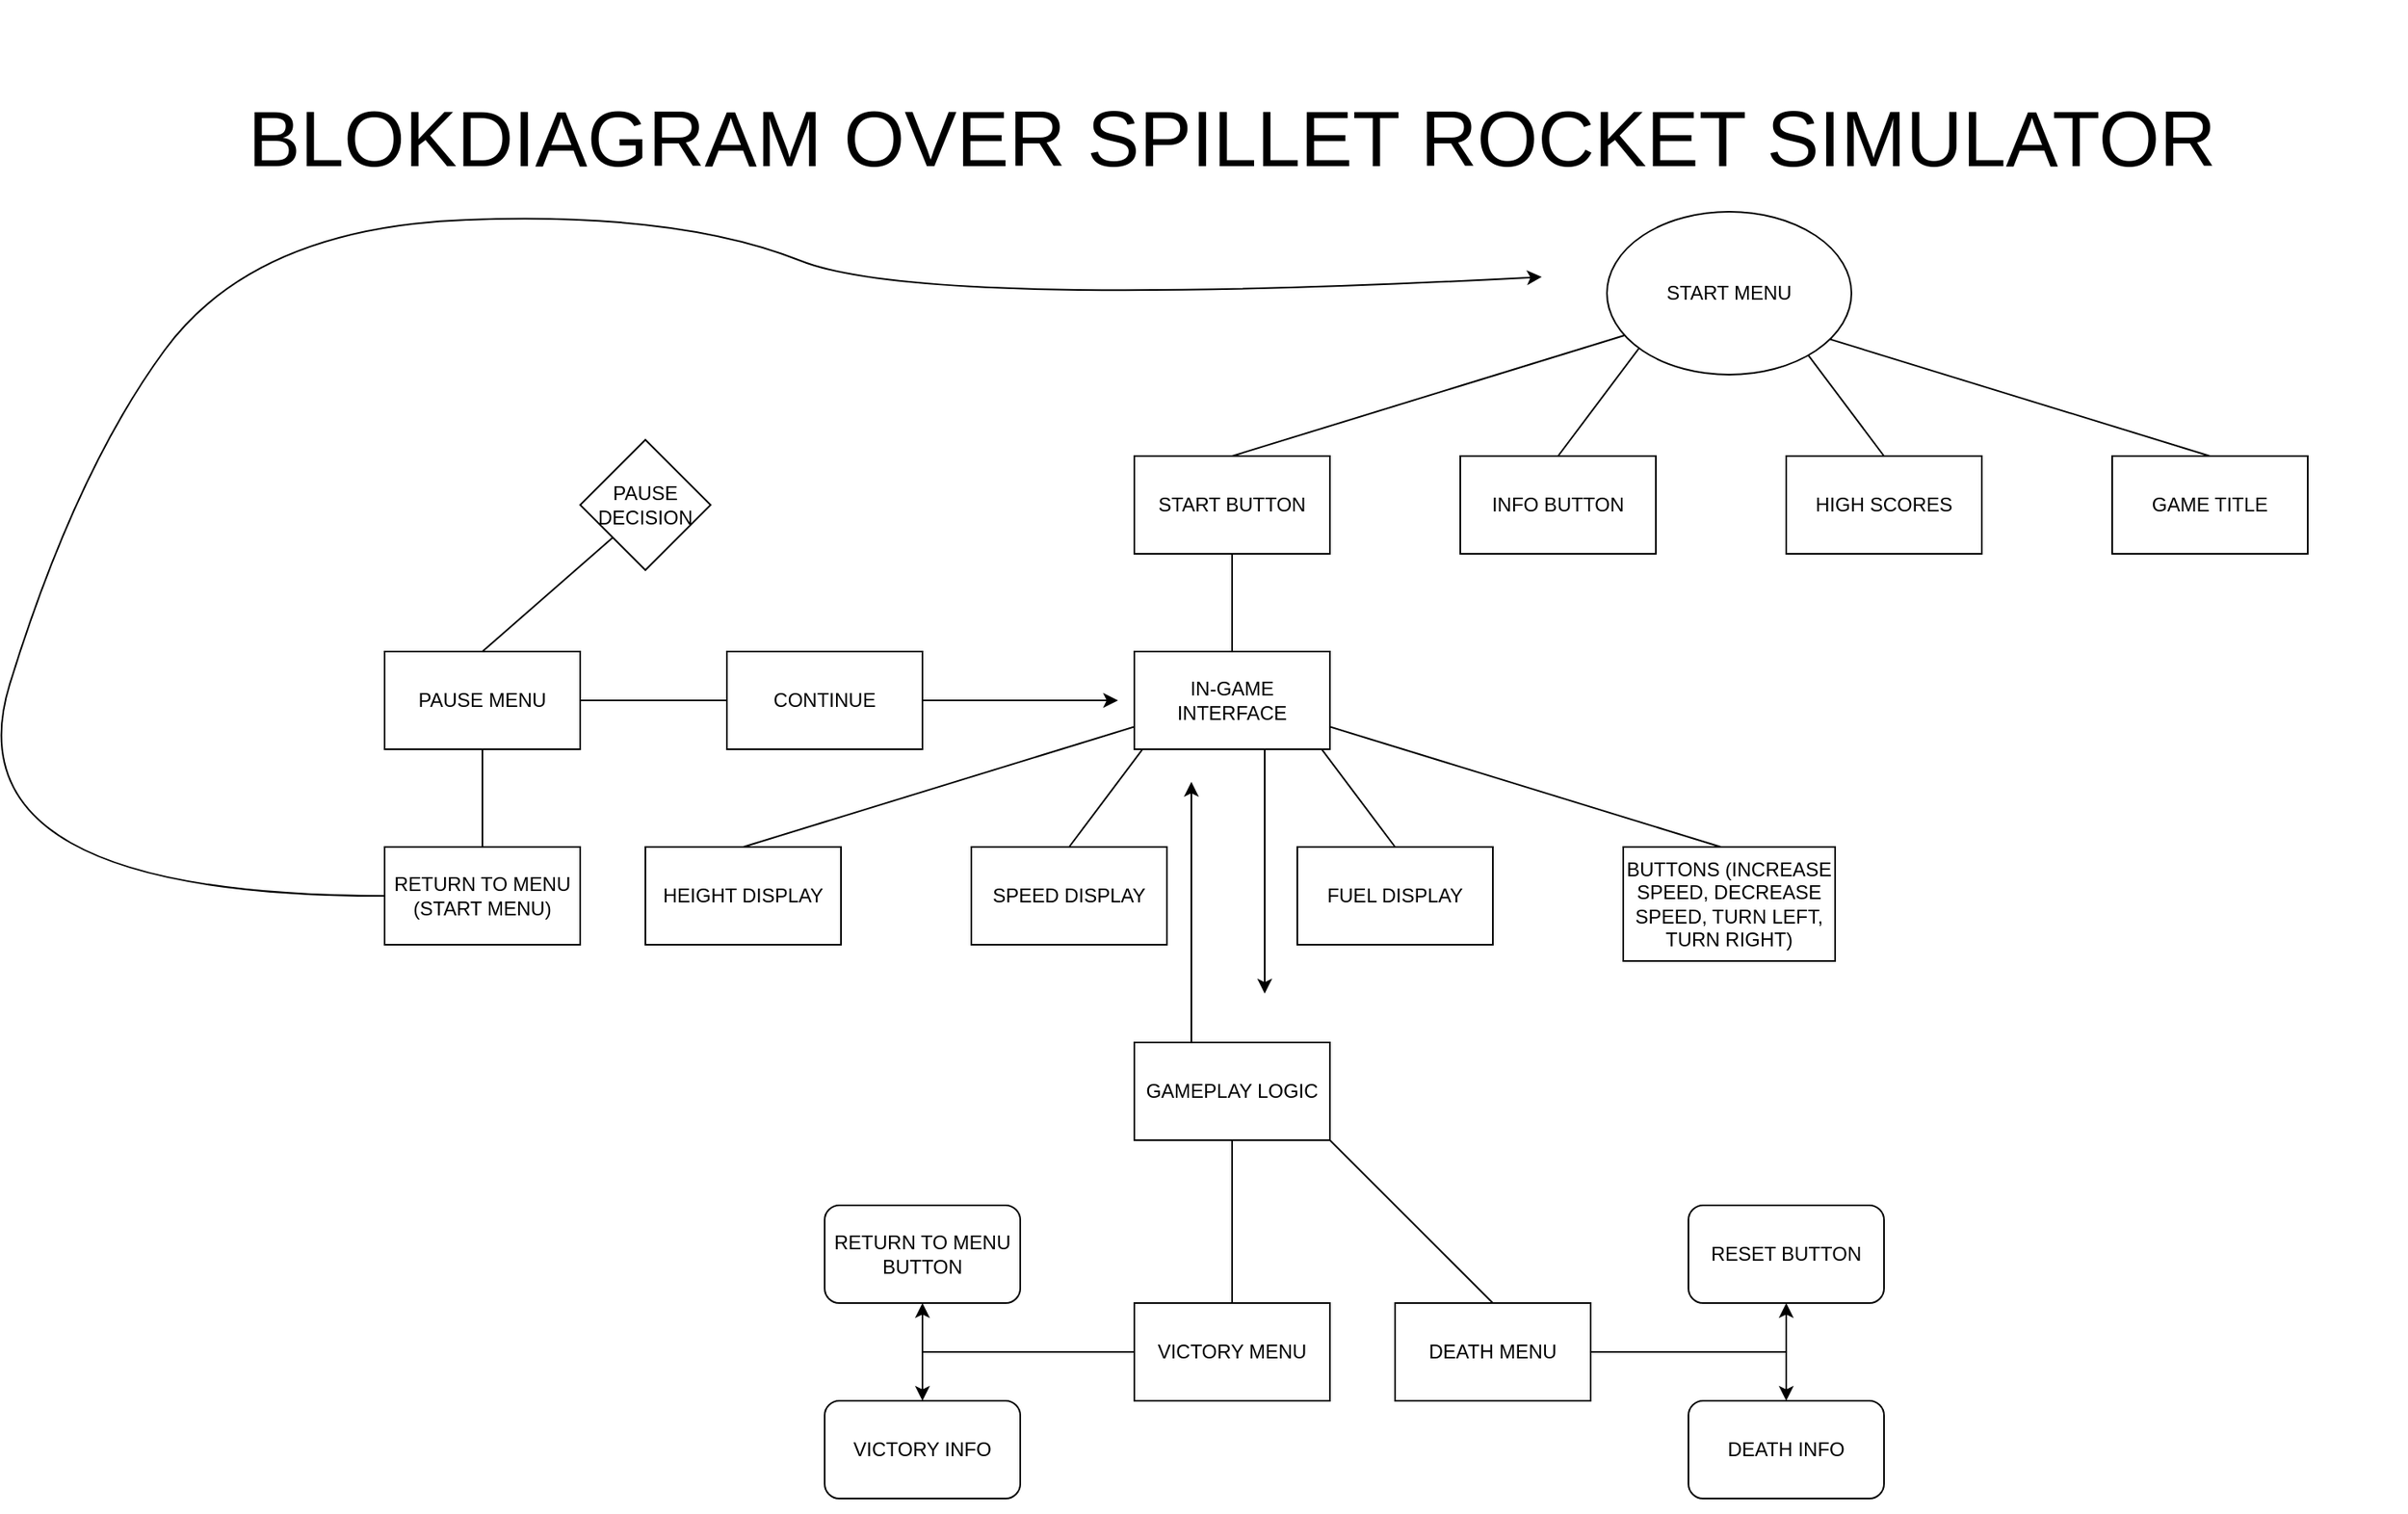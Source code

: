 <mxfile version="26.0.6">
  <diagram name="Page-1" id="64c3da0e-402f-94eb-ee01-a36477274f13">
    <mxGraphModel dx="2782" dy="864" grid="1" gridSize="10" guides="1" tooltips="1" connect="1" arrows="1" fold="1" page="1" pageScale="1" pageWidth="1169" pageHeight="826" background="none" math="0" shadow="0">
      <root>
        <mxCell id="0" />
        <mxCell id="1" parent="0" />
        <mxCell id="mK7F_AB652IfEt07Ab79-242" value="GAME TITLE" style="rounded=0;whiteSpace=wrap;html=1;" parent="1" vertex="1">
          <mxGeometry x="800" y="280" width="120" height="60" as="geometry" />
        </mxCell>
        <mxCell id="mK7F_AB652IfEt07Ab79-243" value="HIGH SCORES" style="rounded=0;whiteSpace=wrap;html=1;" parent="1" vertex="1">
          <mxGeometry x="600" y="280" width="120" height="60" as="geometry" />
        </mxCell>
        <mxCell id="mK7F_AB652IfEt07Ab79-244" value="INFO BUTTON" style="rounded=0;whiteSpace=wrap;html=1;" parent="1" vertex="1">
          <mxGeometry x="400" y="280" width="120" height="60" as="geometry" />
        </mxCell>
        <mxCell id="mK7F_AB652IfEt07Ab79-245" value="START BUTTON" style="rounded=0;whiteSpace=wrap;html=1;" parent="1" vertex="1">
          <mxGeometry x="200" y="280" width="120" height="60" as="geometry" />
        </mxCell>
        <mxCell id="mK7F_AB652IfEt07Ab79-246" value="" style="endArrow=none;html=1;rounded=0;exitX=0.5;exitY=0;exitDx=0;exitDy=0;entryX=0.5;entryY=0;entryDx=0;entryDy=0;" parent="1" source="mK7F_AB652IfEt07Ab79-242" target="mK7F_AB652IfEt07Ab79-243" edge="1">
          <mxGeometry width="50" height="50" relative="1" as="geometry">
            <mxPoint x="1020" y="210" as="sourcePoint" />
            <mxPoint x="1070" y="160" as="targetPoint" />
            <Array as="points">
              <mxPoint x="600" y="200" />
            </Array>
          </mxGeometry>
        </mxCell>
        <mxCell id="mK7F_AB652IfEt07Ab79-247" value="" style="endArrow=none;html=1;rounded=0;exitX=0.5;exitY=0;exitDx=0;exitDy=0;entryX=0.5;entryY=0;entryDx=0;entryDy=0;" parent="1" source="mK7F_AB652IfEt07Ab79-245" target="mK7F_AB652IfEt07Ab79-244" edge="1">
          <mxGeometry width="50" height="50" relative="1" as="geometry">
            <mxPoint x="1020" y="210" as="sourcePoint" />
            <mxPoint x="1070" y="160" as="targetPoint" />
            <Array as="points">
              <mxPoint x="520" y="200" />
            </Array>
          </mxGeometry>
        </mxCell>
        <mxCell id="mK7F_AB652IfEt07Ab79-241" value="START MENU" style="ellipse;whiteSpace=wrap;html=1;" parent="1" vertex="1">
          <mxGeometry x="490" y="130" width="150" height="100" as="geometry" />
        </mxCell>
        <mxCell id="mK7F_AB652IfEt07Ab79-248" value="" style="endArrow=none;html=1;rounded=0;" parent="1" edge="1">
          <mxGeometry width="50" height="50" relative="1" as="geometry">
            <mxPoint x="260" y="400" as="sourcePoint" />
            <mxPoint x="260" y="340" as="targetPoint" />
          </mxGeometry>
        </mxCell>
        <mxCell id="mK7F_AB652IfEt07Ab79-251" value="" style="endArrow=none;html=1;rounded=0;exitX=0.5;exitY=0;exitDx=0;exitDy=0;entryX=0.5;entryY=0;entryDx=0;entryDy=0;" parent="1" edge="1">
          <mxGeometry width="50" height="50" relative="1" as="geometry">
            <mxPoint x="560" y="520" as="sourcePoint" />
            <mxPoint x="360" y="520" as="targetPoint" />
            <Array as="points">
              <mxPoint x="300" y="440" />
            </Array>
          </mxGeometry>
        </mxCell>
        <mxCell id="mK7F_AB652IfEt07Ab79-252" value="" style="endArrow=none;html=1;rounded=0;exitX=0.5;exitY=0;exitDx=0;exitDy=0;entryX=0.5;entryY=0;entryDx=0;entryDy=0;" parent="1" edge="1">
          <mxGeometry width="50" height="50" relative="1" as="geometry">
            <mxPoint x="-40" y="520" as="sourcePoint" />
            <mxPoint x="160" y="520" as="targetPoint" />
            <Array as="points">
              <mxPoint x="220" y="440" />
            </Array>
          </mxGeometry>
        </mxCell>
        <mxCell id="mK7F_AB652IfEt07Ab79-249" value="IN-GAME INTERFACE" style="rounded=0;whiteSpace=wrap;html=1;" parent="1" vertex="1">
          <mxGeometry x="200" y="400" width="120" height="60" as="geometry" />
        </mxCell>
        <mxCell id="mK7F_AB652IfEt07Ab79-255" value="FUEL DISPLAY" style="rounded=0;whiteSpace=wrap;html=1;" parent="1" vertex="1">
          <mxGeometry x="300" y="520" width="120" height="60" as="geometry" />
        </mxCell>
        <mxCell id="mK7F_AB652IfEt07Ab79-256" value="SPEED DISPLAY" style="rounded=0;whiteSpace=wrap;html=1;" parent="1" vertex="1">
          <mxGeometry x="100" y="520" width="120" height="60" as="geometry" />
        </mxCell>
        <mxCell id="mK7F_AB652IfEt07Ab79-257" value="HEIGHT DISPLAY" style="rounded=0;whiteSpace=wrap;html=1;" parent="1" vertex="1">
          <mxGeometry x="-100" y="520" width="120" height="60" as="geometry" />
        </mxCell>
        <mxCell id="mK7F_AB652IfEt07Ab79-254" value="BUTTONS (INCREASE SPEED, DECREASE SPEED, TURN LEFT, TURN RIGHT)" style="rounded=0;whiteSpace=wrap;html=1;" parent="1" vertex="1">
          <mxGeometry x="500" y="520" width="130" height="70" as="geometry" />
        </mxCell>
        <mxCell id="mK7F_AB652IfEt07Ab79-262" value="GAMEPLAY LOGIC" style="rounded=0;whiteSpace=wrap;html=1;" parent="1" vertex="1">
          <mxGeometry x="200" y="640" width="120" height="60" as="geometry" />
        </mxCell>
        <mxCell id="mK7F_AB652IfEt07Ab79-264" value="" style="endArrow=none;html=1;rounded=0;entryX=0.5;entryY=1;entryDx=0;entryDy=0;" parent="1" target="mK7F_AB652IfEt07Ab79-262" edge="1">
          <mxGeometry width="50" height="50" relative="1" as="geometry">
            <mxPoint x="260" y="800" as="sourcePoint" />
            <mxPoint x="210" y="710" as="targetPoint" />
            <Array as="points">
              <mxPoint x="260" y="740" />
            </Array>
          </mxGeometry>
        </mxCell>
        <mxCell id="mK7F_AB652IfEt07Ab79-265" value="" style="endArrow=none;html=1;rounded=0;entryX=1;entryY=1;entryDx=0;entryDy=0;" parent="1" target="mK7F_AB652IfEt07Ab79-262" edge="1">
          <mxGeometry width="50" height="50" relative="1" as="geometry">
            <mxPoint x="420" y="800" as="sourcePoint" />
            <mxPoint x="360" y="720" as="targetPoint" />
            <Array as="points" />
          </mxGeometry>
        </mxCell>
        <mxCell id="mK7F_AB652IfEt07Ab79-266" value="DEATH MENU" style="rounded=0;whiteSpace=wrap;html=1;" parent="1" vertex="1">
          <mxGeometry x="360" y="800" width="120" height="60" as="geometry" />
        </mxCell>
        <mxCell id="mK7F_AB652IfEt07Ab79-267" value="VICTORY MENU" style="rounded=0;whiteSpace=wrap;html=1;" parent="1" vertex="1">
          <mxGeometry x="200" y="800" width="120" height="60" as="geometry" />
        </mxCell>
        <mxCell id="mK7F_AB652IfEt07Ab79-270" value="" style="endArrow=classic;html=1;rounded=0;" parent="1" edge="1">
          <mxGeometry width="50" height="50" relative="1" as="geometry">
            <mxPoint x="235" y="640" as="sourcePoint" />
            <mxPoint x="235" y="480" as="targetPoint" />
            <Array as="points" />
          </mxGeometry>
        </mxCell>
        <mxCell id="mK7F_AB652IfEt07Ab79-271" value="" style="endArrow=classic;html=1;rounded=0;" parent="1" edge="1">
          <mxGeometry width="50" height="50" relative="1" as="geometry">
            <mxPoint x="280" y="460" as="sourcePoint" />
            <mxPoint x="280" y="610" as="targetPoint" />
            <Array as="points" />
          </mxGeometry>
        </mxCell>
        <mxCell id="wKWMDqAXNQniEznuv2Fu-1" value="PAUSE DECISION" style="rhombus;whiteSpace=wrap;html=1;" vertex="1" parent="1">
          <mxGeometry x="-140" y="270" width="80" height="80" as="geometry" />
        </mxCell>
        <mxCell id="wKWMDqAXNQniEznuv2Fu-2" value="" style="endArrow=none;html=1;rounded=0;entryX=0;entryY=1;entryDx=0;entryDy=0;exitX=0.5;exitY=0;exitDx=0;exitDy=0;" edge="1" parent="1" source="wKWMDqAXNQniEznuv2Fu-3" target="wKWMDqAXNQniEznuv2Fu-1">
          <mxGeometry width="50" height="50" relative="1" as="geometry">
            <mxPoint x="-110" y="450" as="sourcePoint" />
            <mxPoint x="-60" y="400" as="targetPoint" />
          </mxGeometry>
        </mxCell>
        <mxCell id="wKWMDqAXNQniEznuv2Fu-3" value="PAUSE MENU" style="rounded=0;whiteSpace=wrap;html=1;" vertex="1" parent="1">
          <mxGeometry x="-260" y="400" width="120" height="60" as="geometry" />
        </mxCell>
        <mxCell id="wKWMDqAXNQniEznuv2Fu-4" value="RETURN TO MENU (START MENU)" style="rounded=0;whiteSpace=wrap;html=1;" vertex="1" parent="1">
          <mxGeometry x="-260" y="520" width="120" height="60" as="geometry" />
        </mxCell>
        <mxCell id="wKWMDqAXNQniEznuv2Fu-5" value="" style="endArrow=none;html=1;rounded=0;exitX=0.5;exitY=0;exitDx=0;exitDy=0;entryX=0.5;entryY=1;entryDx=0;entryDy=0;" edge="1" parent="1" source="wKWMDqAXNQniEznuv2Fu-4" target="wKWMDqAXNQniEznuv2Fu-3">
          <mxGeometry width="50" height="50" relative="1" as="geometry">
            <mxPoint x="-230" y="510" as="sourcePoint" />
            <mxPoint x="-200" y="470" as="targetPoint" />
          </mxGeometry>
        </mxCell>
        <mxCell id="wKWMDqAXNQniEznuv2Fu-6" value="CONTINUE" style="rounded=0;whiteSpace=wrap;html=1;" vertex="1" parent="1">
          <mxGeometry x="-50" y="400" width="120" height="60" as="geometry" />
        </mxCell>
        <mxCell id="wKWMDqAXNQniEznuv2Fu-7" value="" style="endArrow=none;html=1;rounded=0;entryX=0;entryY=0.5;entryDx=0;entryDy=0;" edge="1" parent="1" target="wKWMDqAXNQniEznuv2Fu-6">
          <mxGeometry width="50" height="50" relative="1" as="geometry">
            <mxPoint x="-140" y="430" as="sourcePoint" />
            <mxPoint x="-90" y="380" as="targetPoint" />
          </mxGeometry>
        </mxCell>
        <mxCell id="wKWMDqAXNQniEznuv2Fu-8" value="" style="endArrow=classic;html=1;rounded=0;" edge="1" parent="1">
          <mxGeometry width="50" height="50" relative="1" as="geometry">
            <mxPoint x="70" y="430" as="sourcePoint" />
            <mxPoint x="190" y="430" as="targetPoint" />
          </mxGeometry>
        </mxCell>
        <mxCell id="wKWMDqAXNQniEznuv2Fu-11" value="" style="curved=1;endArrow=classic;html=1;rounded=0;exitX=0;exitY=0.5;exitDx=0;exitDy=0;" edge="1" parent="1" source="wKWMDqAXNQniEznuv2Fu-4">
          <mxGeometry width="50" height="50" relative="1" as="geometry">
            <mxPoint x="-410" y="450" as="sourcePoint" />
            <mxPoint x="450" y="170" as="targetPoint" />
            <Array as="points">
              <mxPoint x="-530" y="550" />
              <mxPoint x="-450" y="290" />
              <mxPoint x="-340" y="140" />
              <mxPoint x="-80" y="130" />
              <mxPoint x="70" y="190" />
            </Array>
          </mxGeometry>
        </mxCell>
        <mxCell id="wKWMDqAXNQniEznuv2Fu-13" value="RESET BUTTON" style="rounded=1;whiteSpace=wrap;html=1;" vertex="1" parent="1">
          <mxGeometry x="540" y="740" width="120" height="60" as="geometry" />
        </mxCell>
        <mxCell id="wKWMDqAXNQniEznuv2Fu-14" value="DEATH INFO" style="rounded=1;whiteSpace=wrap;html=1;" vertex="1" parent="1">
          <mxGeometry x="540" y="860" width="120" height="60" as="geometry" />
        </mxCell>
        <mxCell id="wKWMDqAXNQniEznuv2Fu-15" style="edgeStyle=orthogonalEdgeStyle;rounded=0;orthogonalLoop=1;jettySize=auto;html=1;exitX=0.5;exitY=1;exitDx=0;exitDy=0;" edge="1" parent="1" source="wKWMDqAXNQniEznuv2Fu-14" target="wKWMDqAXNQniEznuv2Fu-14">
          <mxGeometry relative="1" as="geometry" />
        </mxCell>
        <mxCell id="wKWMDqAXNQniEznuv2Fu-16" value="" style="endArrow=none;html=1;rounded=0;" edge="1" parent="1">
          <mxGeometry width="50" height="50" relative="1" as="geometry">
            <mxPoint x="480" y="830" as="sourcePoint" />
            <mxPoint x="600" y="830" as="targetPoint" />
          </mxGeometry>
        </mxCell>
        <mxCell id="wKWMDqAXNQniEznuv2Fu-17" value="" style="endArrow=classic;startArrow=classic;html=1;rounded=0;entryX=0.5;entryY=1;entryDx=0;entryDy=0;exitX=0.5;exitY=0;exitDx=0;exitDy=0;" edge="1" parent="1" source="wKWMDqAXNQniEznuv2Fu-14" target="wKWMDqAXNQniEznuv2Fu-13">
          <mxGeometry width="50" height="50" relative="1" as="geometry">
            <mxPoint x="580" y="850" as="sourcePoint" />
            <mxPoint x="630" y="800" as="targetPoint" />
          </mxGeometry>
        </mxCell>
        <mxCell id="wKWMDqAXNQniEznuv2Fu-18" value="RETURN TO MENU BUTTON" style="rounded=1;whiteSpace=wrap;html=1;" vertex="1" parent="1">
          <mxGeometry x="10" y="740" width="120" height="60" as="geometry" />
        </mxCell>
        <mxCell id="wKWMDqAXNQniEznuv2Fu-19" value="VICTORY INFO" style="rounded=1;whiteSpace=wrap;html=1;" vertex="1" parent="1">
          <mxGeometry x="10" y="860" width="120" height="60" as="geometry" />
        </mxCell>
        <mxCell id="wKWMDqAXNQniEznuv2Fu-20" style="edgeStyle=orthogonalEdgeStyle;rounded=0;orthogonalLoop=1;jettySize=auto;html=1;exitX=0.5;exitY=1;exitDx=0;exitDy=0;" edge="1" parent="1" source="wKWMDqAXNQniEznuv2Fu-19" target="wKWMDqAXNQniEznuv2Fu-19">
          <mxGeometry relative="1" as="geometry" />
        </mxCell>
        <mxCell id="wKWMDqAXNQniEznuv2Fu-21" value="" style="endArrow=classic;startArrow=classic;html=1;rounded=0;entryX=0.5;entryY=1;entryDx=0;entryDy=0;exitX=0.5;exitY=0;exitDx=0;exitDy=0;" edge="1" parent="1" source="wKWMDqAXNQniEznuv2Fu-19" target="wKWMDqAXNQniEznuv2Fu-18">
          <mxGeometry width="50" height="50" relative="1" as="geometry">
            <mxPoint x="50" y="850" as="sourcePoint" />
            <mxPoint x="100" y="800" as="targetPoint" />
          </mxGeometry>
        </mxCell>
        <mxCell id="wKWMDqAXNQniEznuv2Fu-22" value="" style="endArrow=none;html=1;rounded=0;" edge="1" parent="1">
          <mxGeometry width="50" height="50" relative="1" as="geometry">
            <mxPoint x="70" y="830" as="sourcePoint" />
            <mxPoint x="200" y="830" as="targetPoint" />
          </mxGeometry>
        </mxCell>
        <mxCell id="wKWMDqAXNQniEznuv2Fu-23" value="&lt;font style=&quot;font-size: 48px;&quot;&gt;BLOKDIAGRAM OVER SPILLET ROCKET SIMULATOR&lt;/font&gt;" style="text;html=1;align=center;verticalAlign=middle;whiteSpace=wrap;rounded=0;" vertex="1" parent="1">
          <mxGeometry x="-460" width="1440" height="170" as="geometry" />
        </mxCell>
      </root>
    </mxGraphModel>
  </diagram>
</mxfile>
